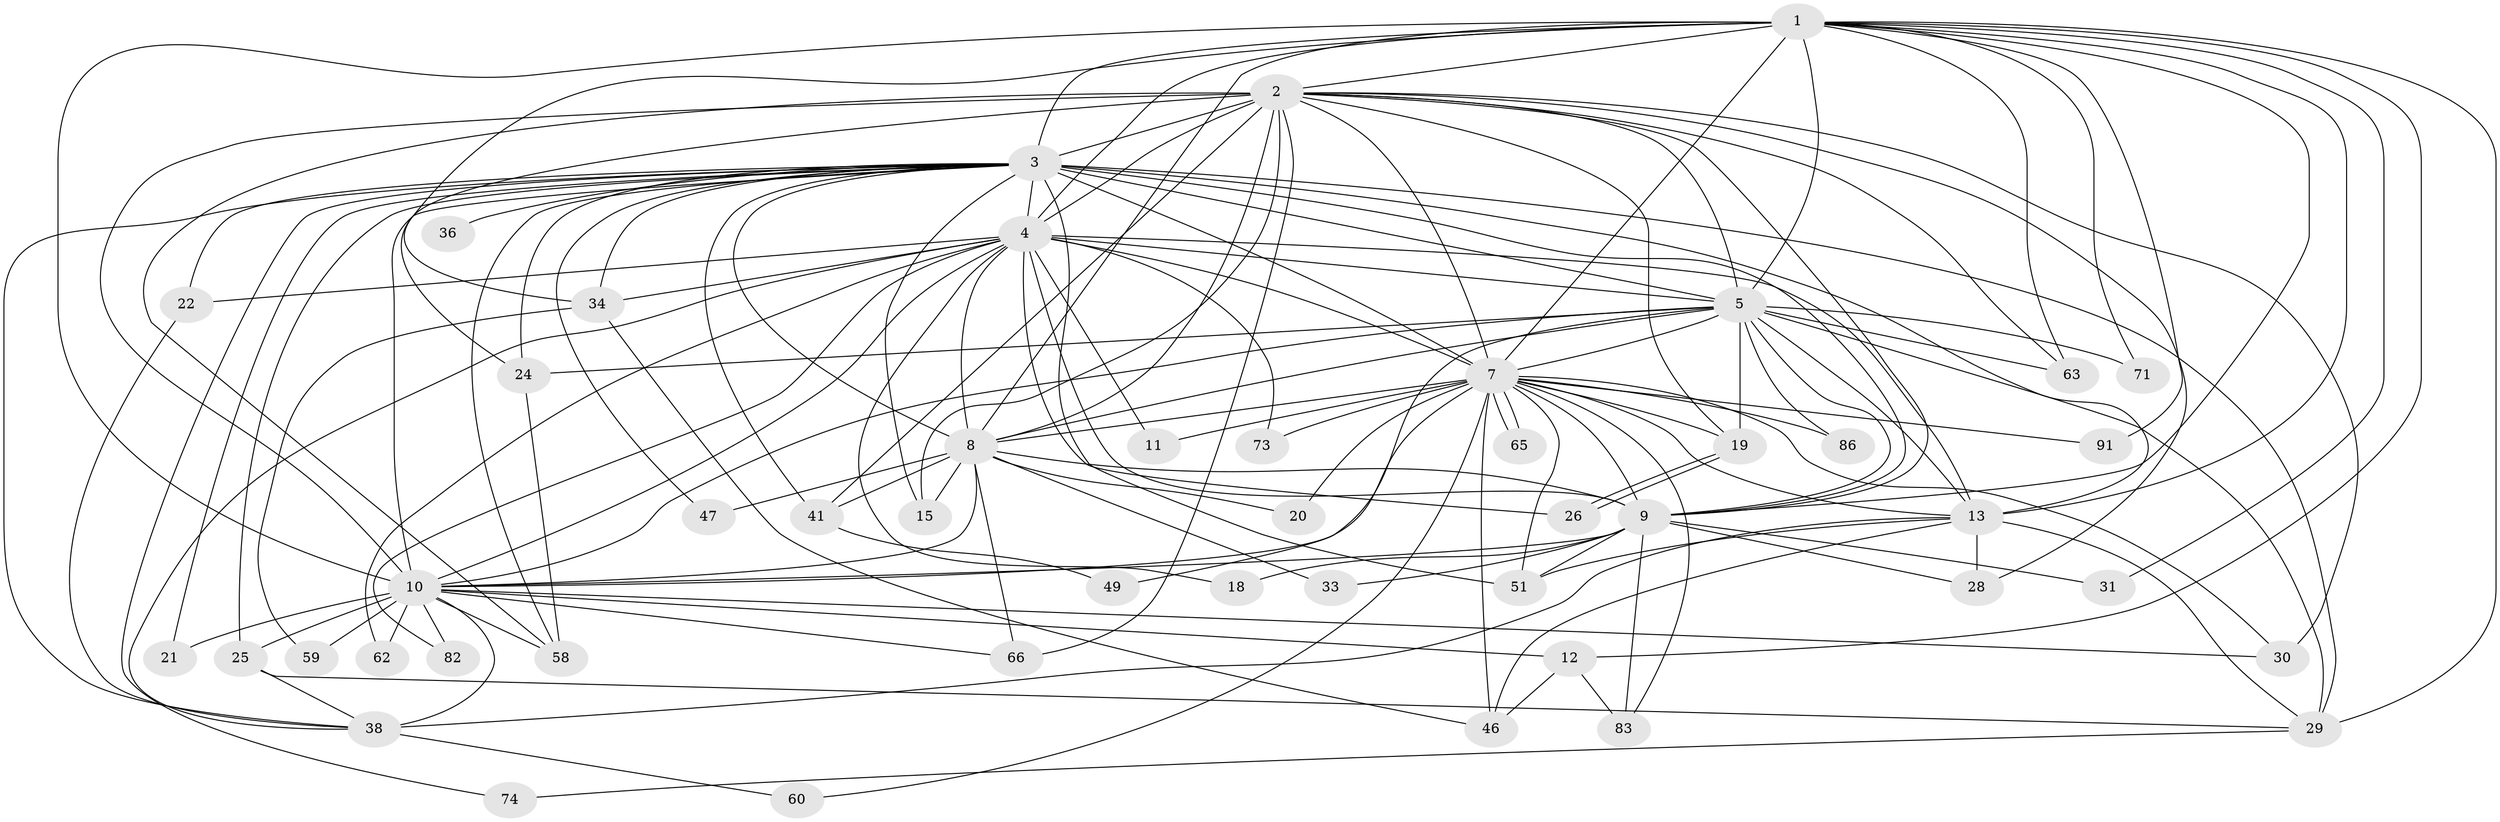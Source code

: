// original degree distribution, {19: 0.020833333333333332, 18: 0.010416666666666666, 21: 0.010416666666666666, 17: 0.020833333333333332, 24: 0.020833333333333332, 26: 0.010416666666666666, 15: 0.010416666666666666, 2: 0.53125, 4: 0.13541666666666666, 3: 0.17708333333333334, 6: 0.041666666666666664, 5: 0.010416666666666666}
// Generated by graph-tools (version 1.1) at 2025/14/03/09/25 04:14:04]
// undirected, 48 vertices, 140 edges
graph export_dot {
graph [start="1"]
  node [color=gray90,style=filled];
  1 [super="+57"];
  2 [super="+80+52+45+17+35+16"];
  3 [super="+23+94+53+72+81+6"];
  4;
  5;
  7 [super="+14"];
  8;
  9;
  10 [super="+67+40"];
  11;
  12;
  13 [super="+44"];
  15;
  18;
  19 [super="+88"];
  20;
  21;
  22;
  24 [super="+64"];
  25;
  26 [super="+79"];
  28;
  29 [super="+37+77"];
  30 [super="+55"];
  31;
  33;
  34 [super="+48"];
  36;
  38 [super="+42+56+39"];
  41;
  46 [super="+50"];
  47 [super="+61"];
  49;
  51 [super="+92"];
  58 [super="+75"];
  59;
  60;
  62;
  63 [super="+95"];
  65;
  66 [super="+85"];
  71;
  73;
  74;
  82;
  83 [super="+93"];
  86;
  91;
  1 -- 2;
  1 -- 3 [weight=2];
  1 -- 4;
  1 -- 5;
  1 -- 7 [weight=2];
  1 -- 8;
  1 -- 9;
  1 -- 10 [weight=2];
  1 -- 12;
  1 -- 13;
  1 -- 31;
  1 -- 34 [weight=2];
  1 -- 71;
  1 -- 91;
  1 -- 29;
  1 -- 63;
  2 -- 3 [weight=7];
  2 -- 4;
  2 -- 5;
  2 -- 7;
  2 -- 8;
  2 -- 9;
  2 -- 10;
  2 -- 24;
  2 -- 66;
  2 -- 58;
  2 -- 41;
  2 -- 30 [weight=2];
  2 -- 19;
  2 -- 28;
  2 -- 63;
  2 -- 15;
  3 -- 4 [weight=2];
  3 -- 5 [weight=2];
  3 -- 7 [weight=5];
  3 -- 8 [weight=2];
  3 -- 9 [weight=2];
  3 -- 10 [weight=4];
  3 -- 15;
  3 -- 24;
  3 -- 36 [weight=2];
  3 -- 41;
  3 -- 58;
  3 -- 38;
  3 -- 13;
  3 -- 29;
  3 -- 74;
  3 -- 21;
  3 -- 22;
  3 -- 25;
  3 -- 34;
  3 -- 47;
  3 -- 51;
  4 -- 5;
  4 -- 7;
  4 -- 8;
  4 -- 9;
  4 -- 10;
  4 -- 11;
  4 -- 13;
  4 -- 18;
  4 -- 22;
  4 -- 34;
  4 -- 62;
  4 -- 73;
  4 -- 82;
  4 -- 26;
  4 -- 38;
  5 -- 7;
  5 -- 8;
  5 -- 9;
  5 -- 10;
  5 -- 29;
  5 -- 49;
  5 -- 63;
  5 -- 71;
  5 -- 86;
  5 -- 13;
  5 -- 19;
  5 -- 24;
  7 -- 8;
  7 -- 9;
  7 -- 10 [weight=2];
  7 -- 11;
  7 -- 19;
  7 -- 20;
  7 -- 46;
  7 -- 51;
  7 -- 60;
  7 -- 65;
  7 -- 65;
  7 -- 73;
  7 -- 83;
  7 -- 86;
  7 -- 91;
  7 -- 13;
  7 -- 30;
  8 -- 9;
  8 -- 10 [weight=2];
  8 -- 15;
  8 -- 20;
  8 -- 33;
  8 -- 41;
  8 -- 47 [weight=2];
  8 -- 66;
  9 -- 10;
  9 -- 18;
  9 -- 28;
  9 -- 31;
  9 -- 33;
  9 -- 51;
  9 -- 83;
  10 -- 12;
  10 -- 21;
  10 -- 25;
  10 -- 30;
  10 -- 59;
  10 -- 62;
  10 -- 66;
  10 -- 82;
  10 -- 38 [weight=2];
  10 -- 58;
  12 -- 46;
  12 -- 83;
  13 -- 38;
  13 -- 29;
  13 -- 51;
  13 -- 28;
  13 -- 46;
  19 -- 26;
  19 -- 26;
  22 -- 38;
  24 -- 58;
  25 -- 29;
  25 -- 38;
  29 -- 74;
  34 -- 59;
  34 -- 46;
  38 -- 60;
  41 -- 49;
}
